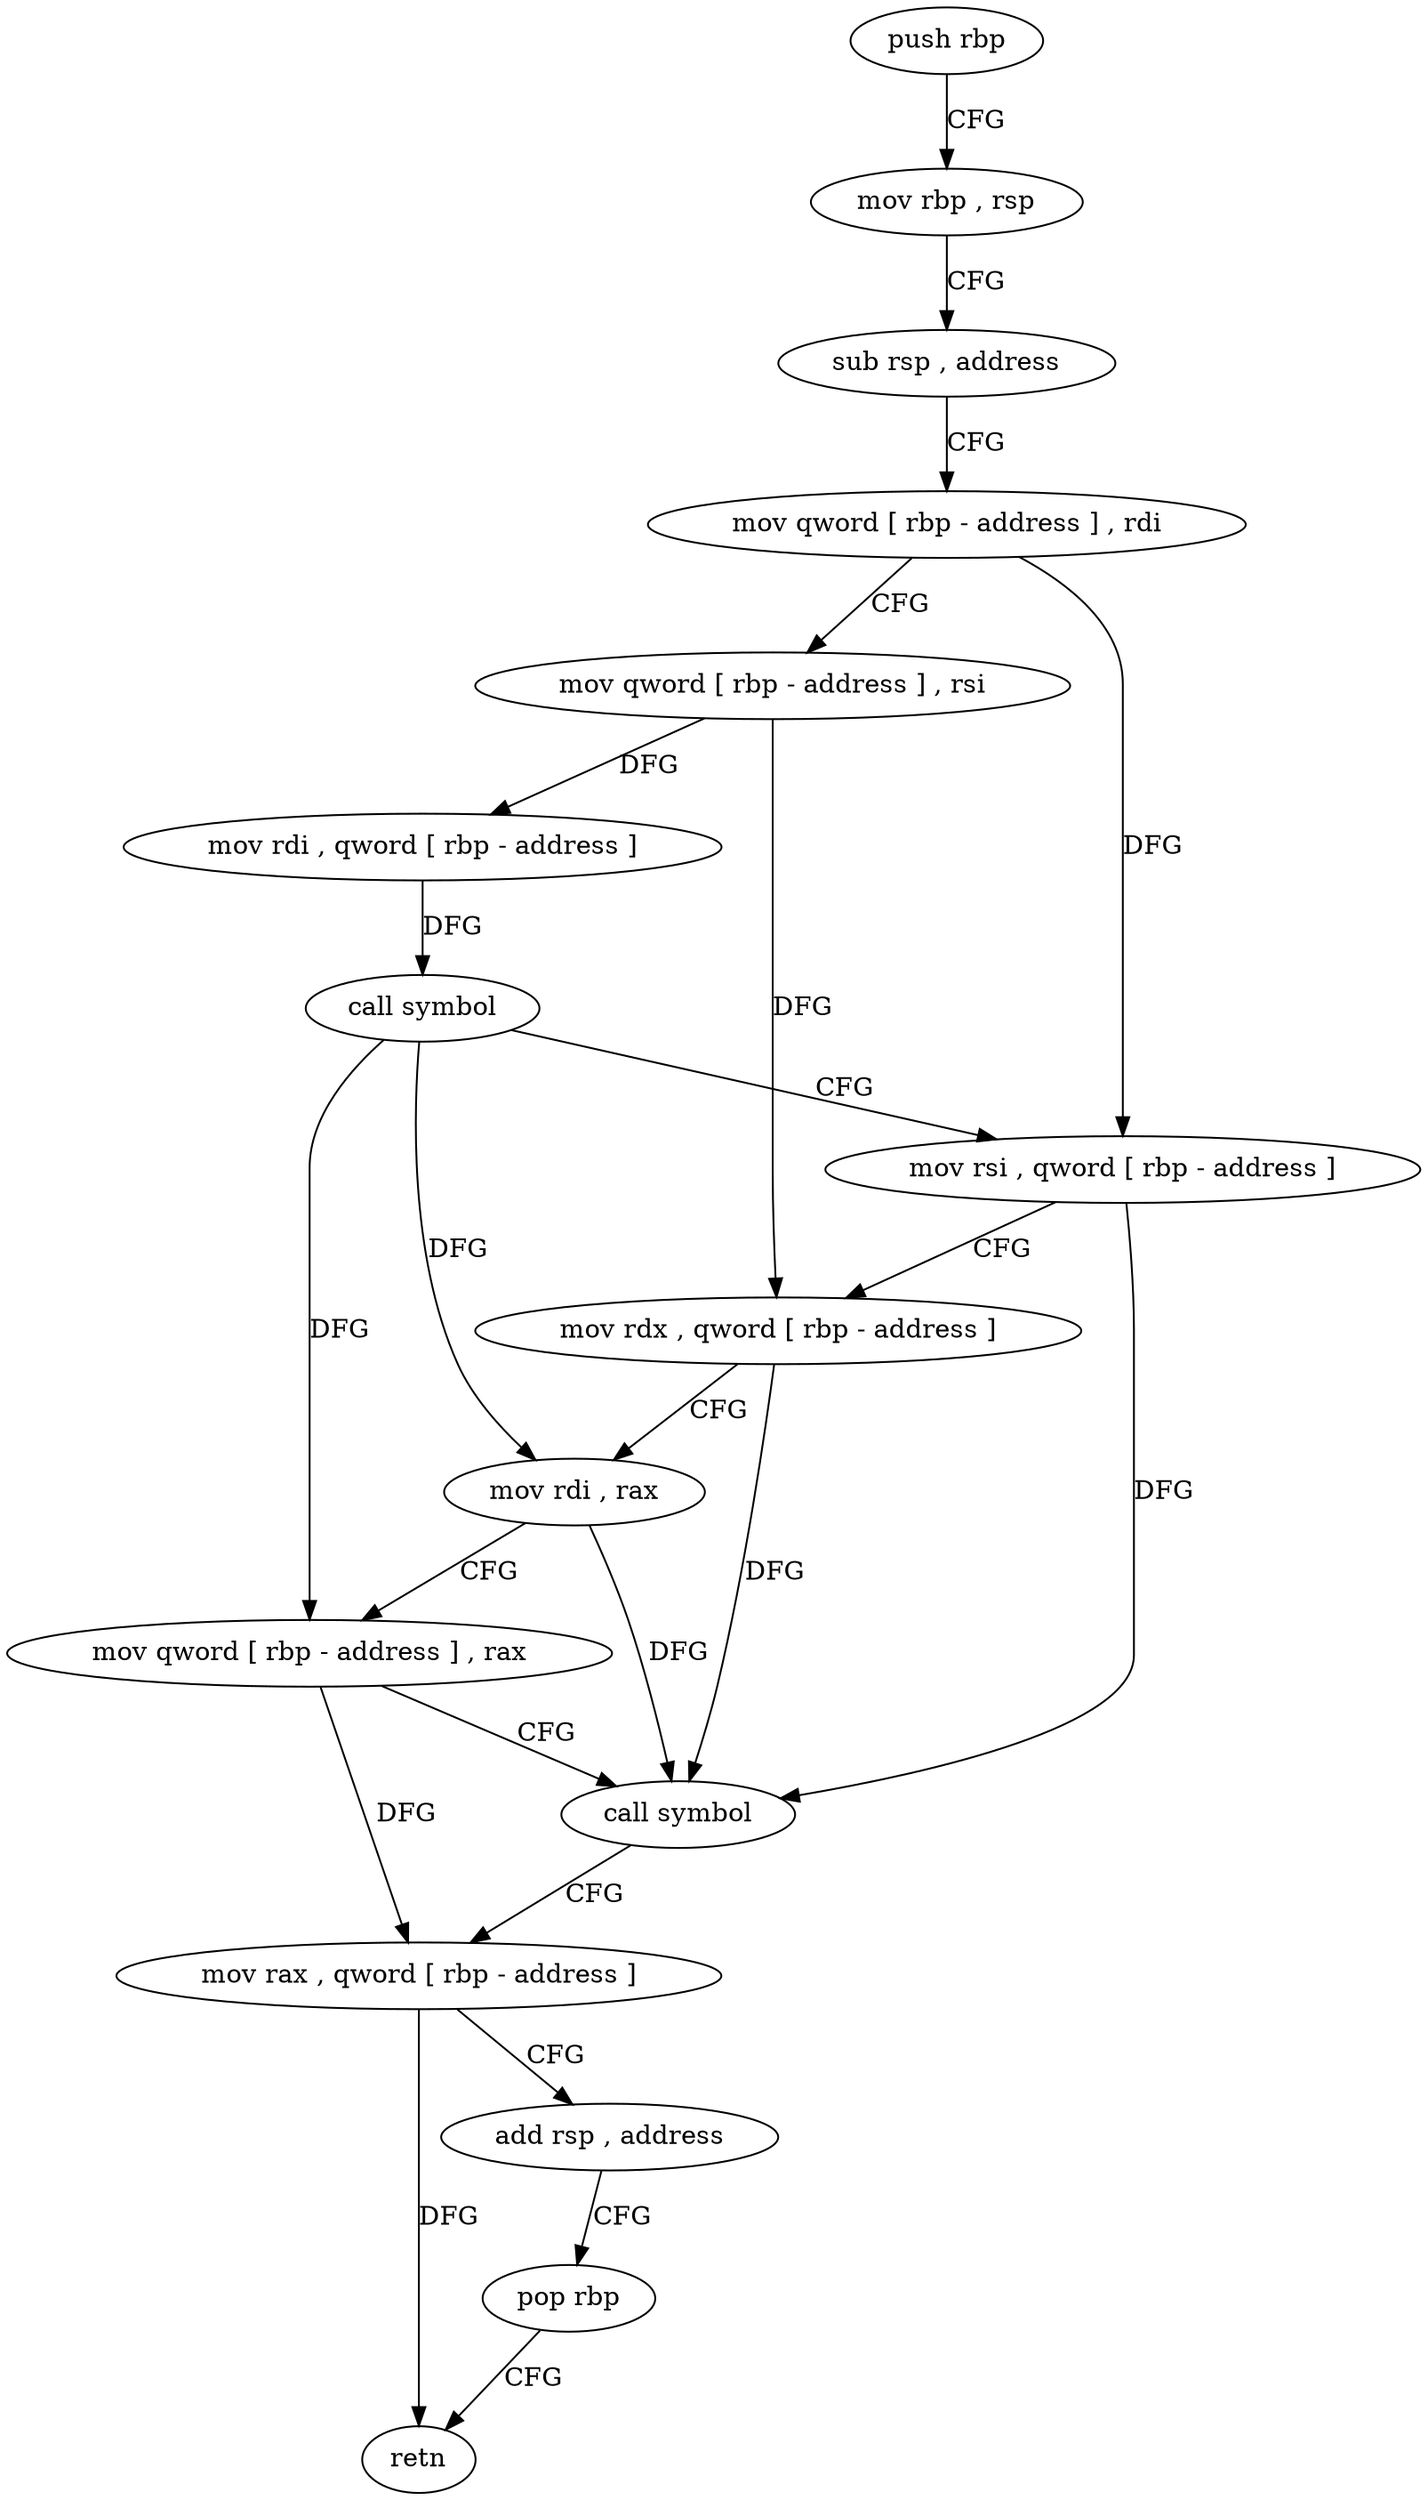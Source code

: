 digraph "func" {
"4240304" [label = "push rbp" ]
"4240305" [label = "mov rbp , rsp" ]
"4240308" [label = "sub rsp , address" ]
"4240312" [label = "mov qword [ rbp - address ] , rdi" ]
"4240316" [label = "mov qword [ rbp - address ] , rsi" ]
"4240320" [label = "mov rdi , qword [ rbp - address ]" ]
"4240324" [label = "call symbol" ]
"4240329" [label = "mov rsi , qword [ rbp - address ]" ]
"4240333" [label = "mov rdx , qword [ rbp - address ]" ]
"4240337" [label = "mov rdi , rax" ]
"4240340" [label = "mov qword [ rbp - address ] , rax" ]
"4240344" [label = "call symbol" ]
"4240349" [label = "mov rax , qword [ rbp - address ]" ]
"4240353" [label = "add rsp , address" ]
"4240357" [label = "pop rbp" ]
"4240358" [label = "retn" ]
"4240304" -> "4240305" [ label = "CFG" ]
"4240305" -> "4240308" [ label = "CFG" ]
"4240308" -> "4240312" [ label = "CFG" ]
"4240312" -> "4240316" [ label = "CFG" ]
"4240312" -> "4240329" [ label = "DFG" ]
"4240316" -> "4240320" [ label = "DFG" ]
"4240316" -> "4240333" [ label = "DFG" ]
"4240320" -> "4240324" [ label = "DFG" ]
"4240324" -> "4240329" [ label = "CFG" ]
"4240324" -> "4240337" [ label = "DFG" ]
"4240324" -> "4240340" [ label = "DFG" ]
"4240329" -> "4240333" [ label = "CFG" ]
"4240329" -> "4240344" [ label = "DFG" ]
"4240333" -> "4240337" [ label = "CFG" ]
"4240333" -> "4240344" [ label = "DFG" ]
"4240337" -> "4240340" [ label = "CFG" ]
"4240337" -> "4240344" [ label = "DFG" ]
"4240340" -> "4240344" [ label = "CFG" ]
"4240340" -> "4240349" [ label = "DFG" ]
"4240344" -> "4240349" [ label = "CFG" ]
"4240349" -> "4240353" [ label = "CFG" ]
"4240349" -> "4240358" [ label = "DFG" ]
"4240353" -> "4240357" [ label = "CFG" ]
"4240357" -> "4240358" [ label = "CFG" ]
}
